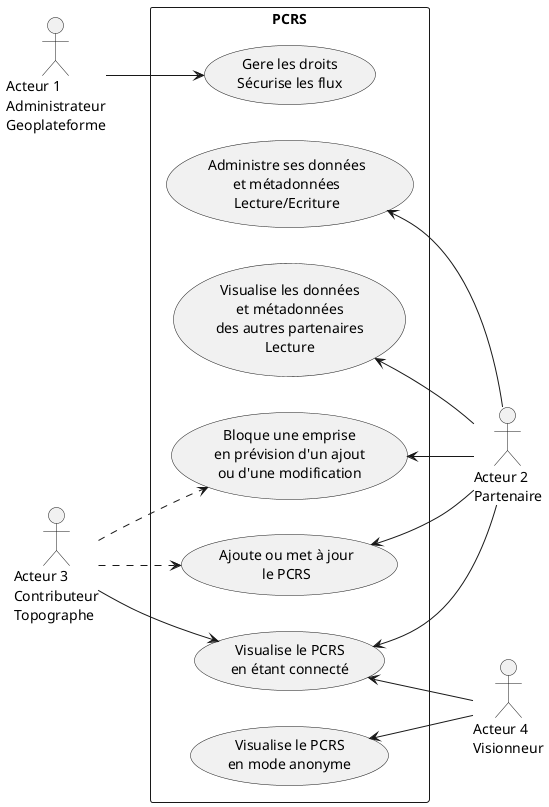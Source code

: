 @startuml
left to right direction

skinparam packageStyle rect
actor :Acteur 1\nAdministrateur\nGeoplateforme:
actor :Acteur 2\nPartenaire:
actor :Acteur 3\nContributeur\nTopographe:
actor :Acteur 4\nVisionneur:

rectangle PCRS {
  :Acteur 1\nAdministrateur\nGeoplateforme: --> (Gere les droits\nSécurise les flux)
  (Administre ses données\net métadonnées\nLecture/Ecriture) <-- :Acteur 2\nPartenaire:
  (Visualise les données\net métadonnées\ndes autres partenaires\nLecture) <-- :Acteur 2\nPartenaire:
  :Acteur 3\nContributeur\nTopographe: ..> (Bloque une emprise\nen prévision d'un ajout\nou d'une modification)
  (Bloque une emprise\nen prévision d'un ajout\nou d'une modification) <-- :Acteur 2\nPartenaire:
  :Acteur 3\nContributeur\nTopographe: ..> (Ajoute ou met à jour\nle PCRS)
  (Ajoute ou met à jour\nle PCRS) <-- :Acteur 2\nPartenaire:
  :Acteur 3\nContributeur\nTopographe: --> (Visualise le PCRS\nen étant connecté)
  (Visualise le PCRS\nen étant connecté) <-- :Acteur 2\nPartenaire:
  (Visualise le PCRS\nen étant connecté) <-- :Acteur 4\nVisionneur:
  (Visualise le PCRS\nen mode anonyme) <-- :Acteur 4\nVisionneur:
}
@enduml

